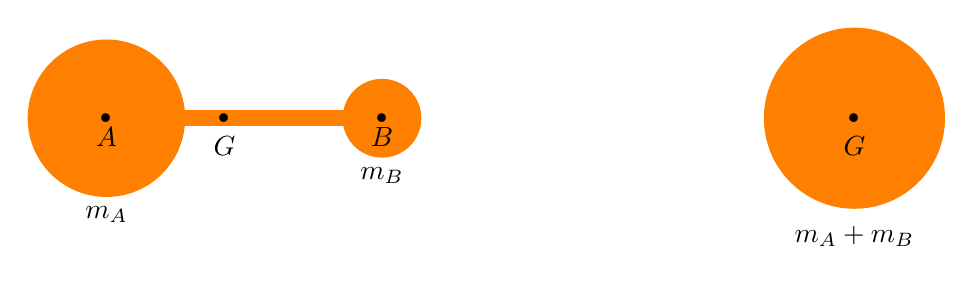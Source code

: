 ﻿\begin{tikzpicture}[scale=0.5]

\begin{scope}
    \coordinate (A) at (-4,0);
    \coordinate (B) at (3,0);
    
    \coordinate (G) at (-1,0);
    
    \fill[orange] (A) circle (2);
    \fill[orange] (B) circle (1);
    \fill[orange] (-4,-0.2) rectangle (3,0.2);
    
    \node[scale=3] at (A) {.};
    \node[below] at (A) {$A$};
    
    \node[scale=3] at (B) {.};
    \node[below] at (B) {$B$};
    
    \node[scale=3] at (G) {.};
    \node[below=3pt] at (G) {$G$};
    
    \node[below] at (-4,-2) {$m_A$};
    \node[below] at (3,-1) {$m_B$};
\end{scope}

\begin{scope}[xshift=15cm]
    
    \coordinate (G) at (0,0);
    
    \fill[orange] (G) circle (2.3);
    
    \node[scale=3] at (G) {.};
    \node[below=3pt] at (G) {$G$};
    
    \node[below] at (0,-2.5) {$m_A+m_B$};
\end{scope}

\end{tikzpicture}